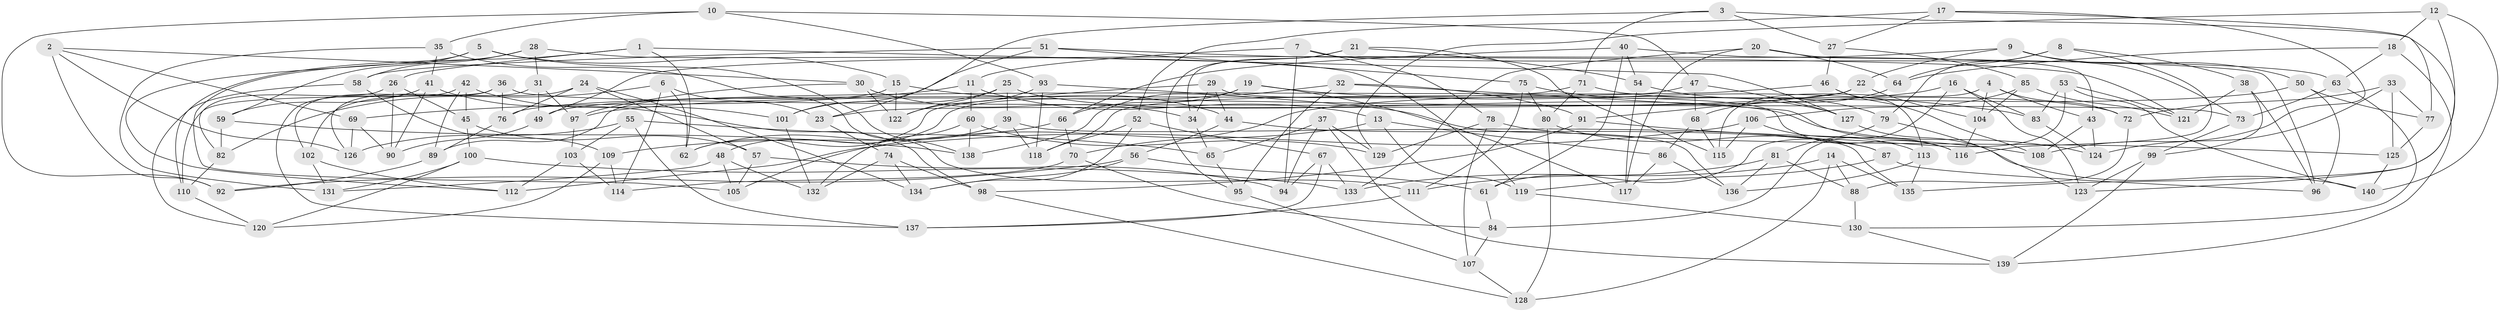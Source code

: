 // coarse degree distribution, {6: 0.5164835164835165, 5: 0.02197802197802198, 4: 0.46153846153846156}
// Generated by graph-tools (version 1.1) at 2025/42/03/06/25 10:42:22]
// undirected, 140 vertices, 280 edges
graph export_dot {
graph [start="1"]
  node [color=gray90,style=filled];
  1;
  2;
  3;
  4;
  5;
  6;
  7;
  8;
  9;
  10;
  11;
  12;
  13;
  14;
  15;
  16;
  17;
  18;
  19;
  20;
  21;
  22;
  23;
  24;
  25;
  26;
  27;
  28;
  29;
  30;
  31;
  32;
  33;
  34;
  35;
  36;
  37;
  38;
  39;
  40;
  41;
  42;
  43;
  44;
  45;
  46;
  47;
  48;
  49;
  50;
  51;
  52;
  53;
  54;
  55;
  56;
  57;
  58;
  59;
  60;
  61;
  62;
  63;
  64;
  65;
  66;
  67;
  68;
  69;
  70;
  71;
  72;
  73;
  74;
  75;
  76;
  77;
  78;
  79;
  80;
  81;
  82;
  83;
  84;
  85;
  86;
  87;
  88;
  89;
  90;
  91;
  92;
  93;
  94;
  95;
  96;
  97;
  98;
  99;
  100;
  101;
  102;
  103;
  104;
  105;
  106;
  107;
  108;
  109;
  110;
  111;
  112;
  113;
  114;
  115;
  116;
  117;
  118;
  119;
  120;
  121;
  122;
  123;
  124;
  125;
  126;
  127;
  128;
  129;
  130;
  131;
  132;
  133;
  134;
  135;
  136;
  137;
  138;
  139;
  140;
  1 -- 26;
  1 -- 110;
  1 -- 62;
  1 -- 127;
  2 -- 30;
  2 -- 126;
  2 -- 92;
  2 -- 69;
  3 -- 23;
  3 -- 71;
  3 -- 27;
  3 -- 123;
  4 -- 104;
  4 -- 115;
  4 -- 72;
  4 -- 43;
  5 -- 59;
  5 -- 15;
  5 -- 138;
  5 -- 112;
  6 -- 114;
  6 -- 23;
  6 -- 82;
  6 -- 62;
  7 -- 63;
  7 -- 11;
  7 -- 94;
  7 -- 78;
  8 -- 38;
  8 -- 79;
  8 -- 116;
  8 -- 64;
  9 -- 73;
  9 -- 49;
  9 -- 50;
  9 -- 22;
  10 -- 47;
  10 -- 92;
  10 -- 93;
  10 -- 35;
  11 -- 13;
  11 -- 60;
  11 -- 69;
  12 -- 129;
  12 -- 140;
  12 -- 135;
  12 -- 18;
  13 -- 119;
  13 -- 105;
  13 -- 86;
  14 -- 128;
  14 -- 133;
  14 -- 88;
  14 -- 135;
  15 -- 122;
  15 -- 44;
  15 -- 89;
  16 -- 97;
  16 -- 84;
  16 -- 123;
  16 -- 83;
  17 -- 27;
  17 -- 77;
  17 -- 108;
  17 -- 52;
  18 -- 64;
  18 -- 63;
  18 -- 139;
  19 -- 48;
  19 -- 83;
  19 -- 117;
  19 -- 66;
  20 -- 133;
  20 -- 64;
  20 -- 43;
  20 -- 117;
  21 -- 34;
  21 -- 115;
  21 -- 54;
  21 -- 95;
  22 -- 91;
  22 -- 23;
  22 -- 104;
  23 -- 74;
  24 -- 134;
  24 -- 76;
  24 -- 102;
  24 -- 57;
  25 -- 101;
  25 -- 124;
  25 -- 39;
  25 -- 122;
  26 -- 90;
  26 -- 45;
  26 -- 82;
  27 -- 46;
  27 -- 85;
  28 -- 105;
  28 -- 58;
  28 -- 119;
  28 -- 31;
  29 -- 62;
  29 -- 34;
  29 -- 44;
  29 -- 116;
  30 -- 34;
  30 -- 122;
  30 -- 97;
  31 -- 97;
  31 -- 49;
  31 -- 126;
  32 -- 91;
  32 -- 138;
  32 -- 116;
  32 -- 95;
  33 -- 72;
  33 -- 125;
  33 -- 124;
  33 -- 77;
  34 -- 65;
  35 -- 111;
  35 -- 131;
  35 -- 41;
  36 -- 73;
  36 -- 102;
  36 -- 76;
  36 -- 110;
  37 -- 65;
  37 -- 139;
  37 -- 129;
  37 -- 94;
  38 -- 121;
  38 -- 96;
  38 -- 99;
  39 -- 118;
  39 -- 62;
  39 -- 135;
  40 -- 54;
  40 -- 96;
  40 -- 61;
  40 -- 66;
  41 -- 59;
  41 -- 98;
  41 -- 90;
  42 -- 101;
  42 -- 45;
  42 -- 137;
  42 -- 89;
  43 -- 108;
  43 -- 124;
  44 -- 87;
  44 -- 56;
  45 -- 100;
  45 -- 57;
  46 -- 108;
  46 -- 49;
  46 -- 113;
  47 -- 118;
  47 -- 127;
  47 -- 68;
  48 -- 105;
  48 -- 132;
  48 -- 131;
  49 -- 90;
  50 -- 77;
  50 -- 70;
  50 -- 96;
  51 -- 75;
  51 -- 58;
  51 -- 101;
  51 -- 121;
  52 -- 67;
  52 -- 118;
  52 -- 134;
  53 -- 83;
  53 -- 140;
  53 -- 121;
  53 -- 61;
  54 -- 117;
  54 -- 79;
  55 -- 137;
  55 -- 65;
  55 -- 126;
  55 -- 103;
  56 -- 134;
  56 -- 61;
  56 -- 92;
  57 -- 105;
  57 -- 94;
  58 -- 109;
  58 -- 120;
  59 -- 138;
  59 -- 82;
  60 -- 132;
  60 -- 129;
  60 -- 138;
  61 -- 84;
  63 -- 73;
  63 -- 130;
  64 -- 68;
  65 -- 95;
  66 -- 70;
  66 -- 109;
  67 -- 94;
  67 -- 137;
  67 -- 133;
  68 -- 86;
  68 -- 115;
  69 -- 90;
  69 -- 126;
  70 -- 84;
  70 -- 114;
  71 -- 72;
  71 -- 80;
  71 -- 76;
  72 -- 88;
  73 -- 99;
  74 -- 98;
  74 -- 134;
  74 -- 132;
  75 -- 111;
  75 -- 127;
  75 -- 80;
  76 -- 89;
  77 -- 125;
  78 -- 125;
  78 -- 129;
  78 -- 107;
  79 -- 123;
  79 -- 81;
  80 -- 128;
  80 -- 87;
  81 -- 136;
  81 -- 88;
  81 -- 111;
  82 -- 110;
  83 -- 124;
  84 -- 107;
  85 -- 104;
  85 -- 106;
  85 -- 121;
  86 -- 136;
  86 -- 117;
  87 -- 119;
  87 -- 96;
  88 -- 130;
  89 -- 92;
  91 -- 108;
  91 -- 98;
  93 -- 136;
  93 -- 122;
  93 -- 118;
  95 -- 107;
  97 -- 103;
  98 -- 128;
  99 -- 123;
  99 -- 139;
  100 -- 131;
  100 -- 133;
  100 -- 120;
  101 -- 132;
  102 -- 131;
  102 -- 112;
  103 -- 114;
  103 -- 112;
  104 -- 116;
  106 -- 112;
  106 -- 115;
  106 -- 113;
  107 -- 128;
  109 -- 114;
  109 -- 120;
  110 -- 120;
  111 -- 137;
  113 -- 135;
  113 -- 136;
  119 -- 130;
  125 -- 140;
  127 -- 140;
  130 -- 139;
}

